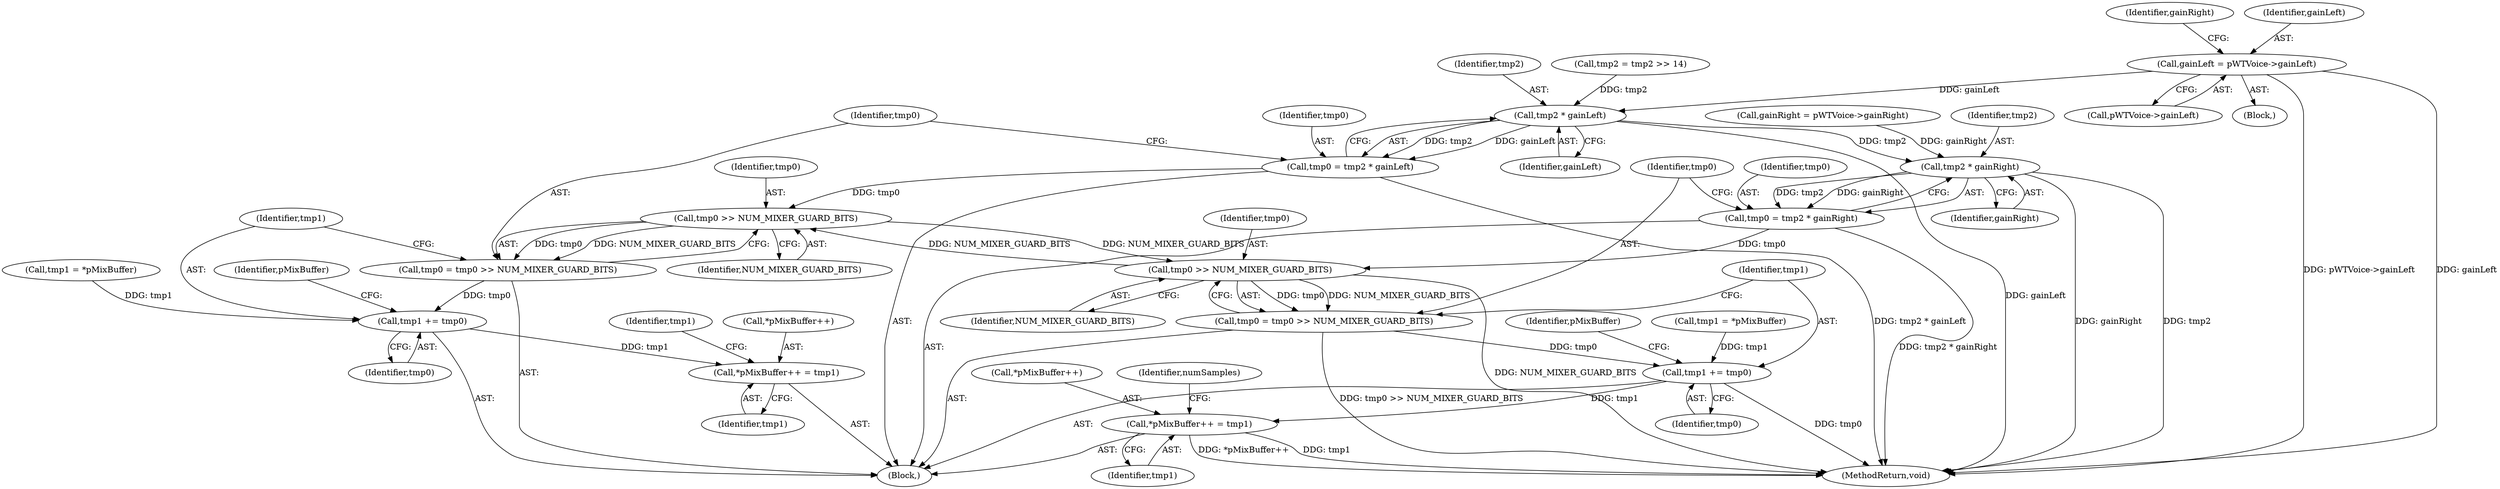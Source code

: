 digraph "0_Android_24d7c408c52143bce7b49de82f3913fd8d1219cf_4@pointer" {
"1000185" [label="(Call,gainLeft = pWTVoice->gainLeft)"];
"1000226" [label="(Call,tmp2 * gainLeft)"];
"1000224" [label="(Call,tmp0 = tmp2 * gainLeft)"];
"1000231" [label="(Call,tmp0 >> NUM_MIXER_GUARD_BITS)"];
"1000229" [label="(Call,tmp0 = tmp0 >> NUM_MIXER_GUARD_BITS)"];
"1000234" [label="(Call,tmp1 += tmp0)"];
"1000237" [label="(Call,*pMixBuffer++ = tmp1)"];
"1000253" [label="(Call,tmp0 >> NUM_MIXER_GUARD_BITS)"];
"1000251" [label="(Call,tmp0 = tmp0 >> NUM_MIXER_GUARD_BITS)"];
"1000256" [label="(Call,tmp1 += tmp0)"];
"1000259" [label="(Call,*pMixBuffer++ = tmp1)"];
"1000248" [label="(Call,tmp2 * gainRight)"];
"1000246" [label="(Call,tmp0 = tmp2 * gainRight)"];
"1000198" [label="(Block,)"];
"1000185" [label="(Call,gainLeft = pWTVoice->gainLeft)"];
"1000187" [label="(Call,pWTVoice->gainLeft)"];
"1000264" [label="(MethodReturn,void)"];
"1000227" [label="(Identifier,tmp2)"];
"1000255" [label="(Identifier,NUM_MIXER_GUARD_BITS)"];
"1000257" [label="(Identifier,tmp1)"];
"1000190" [label="(Call,gainRight = pWTVoice->gainRight)"];
"1000246" [label="(Call,tmp0 = tmp2 * gainRight)"];
"1000262" [label="(Identifier,pMixBuffer)"];
"1000256" [label="(Call,tmp1 += tmp0)"];
"1000234" [label="(Call,tmp1 += tmp0)"];
"1000197" [label="(Identifier,numSamples)"];
"1000238" [label="(Call,*pMixBuffer++)"];
"1000226" [label="(Call,tmp2 * gainLeft)"];
"1000240" [label="(Identifier,pMixBuffer)"];
"1000235" [label="(Identifier,tmp1)"];
"1000191" [label="(Identifier,gainRight)"];
"1000231" [label="(Call,tmp0 >> NUM_MIXER_GUARD_BITS)"];
"1000241" [label="(Identifier,tmp1)"];
"1000251" [label="(Call,tmp0 = tmp0 >> NUM_MIXER_GUARD_BITS)"];
"1000254" [label="(Identifier,tmp0)"];
"1000242" [label="(Call,tmp1 = *pMixBuffer)"];
"1000233" [label="(Identifier,NUM_MIXER_GUARD_BITS)"];
"1000259" [label="(Call,*pMixBuffer++ = tmp1)"];
"1000253" [label="(Call,tmp0 >> NUM_MIXER_GUARD_BITS)"];
"1000237" [label="(Call,*pMixBuffer++ = tmp1)"];
"1000252" [label="(Identifier,tmp0)"];
"1000230" [label="(Identifier,tmp0)"];
"1000250" [label="(Identifier,gainRight)"];
"1000247" [label="(Identifier,tmp0)"];
"1000229" [label="(Call,tmp0 = tmp0 >> NUM_MIXER_GUARD_BITS)"];
"1000120" [label="(Block,)"];
"1000263" [label="(Identifier,tmp1)"];
"1000224" [label="(Call,tmp0 = tmp2 * gainLeft)"];
"1000186" [label="(Identifier,gainLeft)"];
"1000258" [label="(Identifier,tmp0)"];
"1000260" [label="(Call,*pMixBuffer++)"];
"1000232" [label="(Identifier,tmp0)"];
"1000248" [label="(Call,tmp2 * gainRight)"];
"1000220" [label="(Call,tmp1 = *pMixBuffer)"];
"1000236" [label="(Identifier,tmp0)"];
"1000249" [label="(Identifier,tmp2)"];
"1000215" [label="(Call,tmp2 = tmp2 >> 14)"];
"1000225" [label="(Identifier,tmp0)"];
"1000243" [label="(Identifier,tmp1)"];
"1000228" [label="(Identifier,gainLeft)"];
"1000185" -> "1000120"  [label="AST: "];
"1000185" -> "1000187"  [label="CFG: "];
"1000186" -> "1000185"  [label="AST: "];
"1000187" -> "1000185"  [label="AST: "];
"1000191" -> "1000185"  [label="CFG: "];
"1000185" -> "1000264"  [label="DDG: pWTVoice->gainLeft"];
"1000185" -> "1000264"  [label="DDG: gainLeft"];
"1000185" -> "1000226"  [label="DDG: gainLeft"];
"1000226" -> "1000224"  [label="AST: "];
"1000226" -> "1000228"  [label="CFG: "];
"1000227" -> "1000226"  [label="AST: "];
"1000228" -> "1000226"  [label="AST: "];
"1000224" -> "1000226"  [label="CFG: "];
"1000226" -> "1000264"  [label="DDG: gainLeft"];
"1000226" -> "1000224"  [label="DDG: tmp2"];
"1000226" -> "1000224"  [label="DDG: gainLeft"];
"1000215" -> "1000226"  [label="DDG: tmp2"];
"1000226" -> "1000248"  [label="DDG: tmp2"];
"1000224" -> "1000198"  [label="AST: "];
"1000225" -> "1000224"  [label="AST: "];
"1000230" -> "1000224"  [label="CFG: "];
"1000224" -> "1000264"  [label="DDG: tmp2 * gainLeft"];
"1000224" -> "1000231"  [label="DDG: tmp0"];
"1000231" -> "1000229"  [label="AST: "];
"1000231" -> "1000233"  [label="CFG: "];
"1000232" -> "1000231"  [label="AST: "];
"1000233" -> "1000231"  [label="AST: "];
"1000229" -> "1000231"  [label="CFG: "];
"1000231" -> "1000229"  [label="DDG: tmp0"];
"1000231" -> "1000229"  [label="DDG: NUM_MIXER_GUARD_BITS"];
"1000253" -> "1000231"  [label="DDG: NUM_MIXER_GUARD_BITS"];
"1000231" -> "1000253"  [label="DDG: NUM_MIXER_GUARD_BITS"];
"1000229" -> "1000198"  [label="AST: "];
"1000230" -> "1000229"  [label="AST: "];
"1000235" -> "1000229"  [label="CFG: "];
"1000229" -> "1000234"  [label="DDG: tmp0"];
"1000234" -> "1000198"  [label="AST: "];
"1000234" -> "1000236"  [label="CFG: "];
"1000235" -> "1000234"  [label="AST: "];
"1000236" -> "1000234"  [label="AST: "];
"1000240" -> "1000234"  [label="CFG: "];
"1000220" -> "1000234"  [label="DDG: tmp1"];
"1000234" -> "1000237"  [label="DDG: tmp1"];
"1000237" -> "1000198"  [label="AST: "];
"1000237" -> "1000241"  [label="CFG: "];
"1000238" -> "1000237"  [label="AST: "];
"1000241" -> "1000237"  [label="AST: "];
"1000243" -> "1000237"  [label="CFG: "];
"1000253" -> "1000251"  [label="AST: "];
"1000253" -> "1000255"  [label="CFG: "];
"1000254" -> "1000253"  [label="AST: "];
"1000255" -> "1000253"  [label="AST: "];
"1000251" -> "1000253"  [label="CFG: "];
"1000253" -> "1000264"  [label="DDG: NUM_MIXER_GUARD_BITS"];
"1000253" -> "1000251"  [label="DDG: tmp0"];
"1000253" -> "1000251"  [label="DDG: NUM_MIXER_GUARD_BITS"];
"1000246" -> "1000253"  [label="DDG: tmp0"];
"1000251" -> "1000198"  [label="AST: "];
"1000252" -> "1000251"  [label="AST: "];
"1000257" -> "1000251"  [label="CFG: "];
"1000251" -> "1000264"  [label="DDG: tmp0 >> NUM_MIXER_GUARD_BITS"];
"1000251" -> "1000256"  [label="DDG: tmp0"];
"1000256" -> "1000198"  [label="AST: "];
"1000256" -> "1000258"  [label="CFG: "];
"1000257" -> "1000256"  [label="AST: "];
"1000258" -> "1000256"  [label="AST: "];
"1000262" -> "1000256"  [label="CFG: "];
"1000256" -> "1000264"  [label="DDG: tmp0"];
"1000242" -> "1000256"  [label="DDG: tmp1"];
"1000256" -> "1000259"  [label="DDG: tmp1"];
"1000259" -> "1000198"  [label="AST: "];
"1000259" -> "1000263"  [label="CFG: "];
"1000260" -> "1000259"  [label="AST: "];
"1000263" -> "1000259"  [label="AST: "];
"1000197" -> "1000259"  [label="CFG: "];
"1000259" -> "1000264"  [label="DDG: *pMixBuffer++"];
"1000259" -> "1000264"  [label="DDG: tmp1"];
"1000248" -> "1000246"  [label="AST: "];
"1000248" -> "1000250"  [label="CFG: "];
"1000249" -> "1000248"  [label="AST: "];
"1000250" -> "1000248"  [label="AST: "];
"1000246" -> "1000248"  [label="CFG: "];
"1000248" -> "1000264"  [label="DDG: gainRight"];
"1000248" -> "1000264"  [label="DDG: tmp2"];
"1000248" -> "1000246"  [label="DDG: tmp2"];
"1000248" -> "1000246"  [label="DDG: gainRight"];
"1000190" -> "1000248"  [label="DDG: gainRight"];
"1000246" -> "1000198"  [label="AST: "];
"1000247" -> "1000246"  [label="AST: "];
"1000252" -> "1000246"  [label="CFG: "];
"1000246" -> "1000264"  [label="DDG: tmp2 * gainRight"];
}
